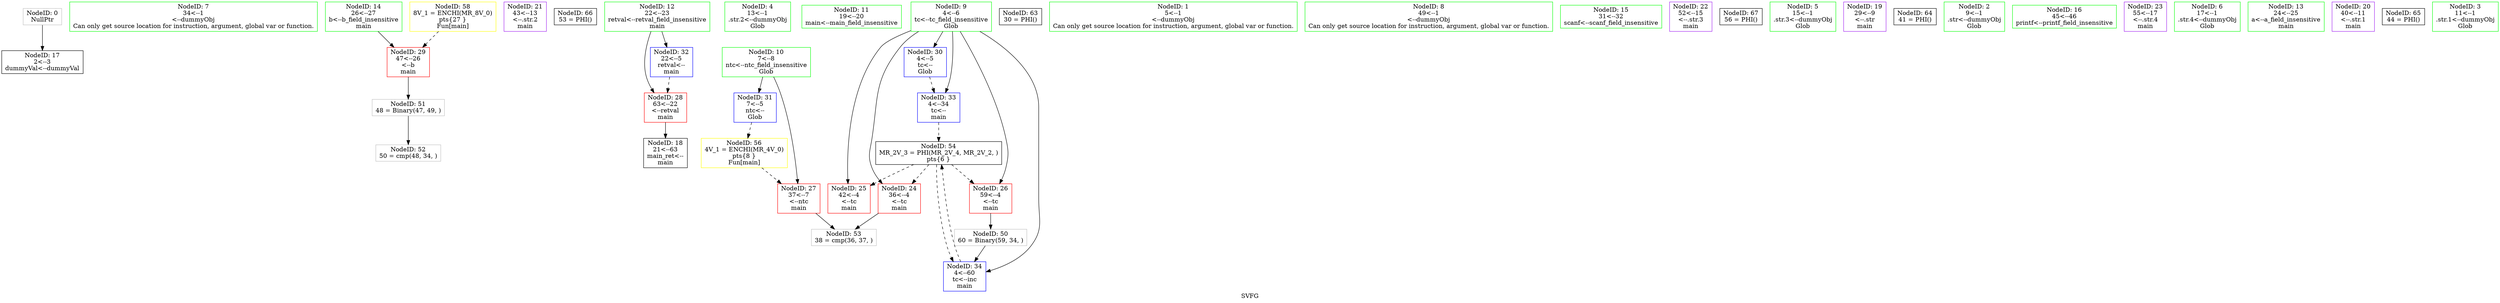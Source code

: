 digraph "SVFG" {
	label="SVFG";

	Node0x560af12b7970 [shape=record,color=grey,label="{NodeID: 0\nNullPtr}"];
	Node0x560af12b7970 -> Node0x560af12c7dc0[style=solid];
	Node0x560af12c6010 [shape=record,color=green,label="{NodeID: 7\n34\<--1\n\<--dummyObj\nCan only get source location for instruction, argument, global var or function.}"];
	Node0x560af12ca6f0 [shape=record,color=grey,label="{NodeID: 52\n50 = cmp(48, 34, )\n}"];
	Node0x560af12c7af0 [shape=record,color=green,label="{NodeID: 14\n26\<--27\nb\<--b_field_insensitive\nmain\n}"];
	Node0x560af12c7af0 -> Node0x560af12c87b0[style=solid];
	Node0x560af12c8130 [shape=record,color=purple,label="{NodeID: 21\n43\<--13\n\<--.str.2\nmain\n}"];
	Node0x560af12cfb70 [shape=record,color=black,label="{NodeID: 66\n53 = PHI()\n}"];
	Node0x560af12c86e0 [shape=record,color=red,label="{NodeID: 28\n63\<--22\n\<--retval\nmain\n}"];
	Node0x560af12c86e0 -> Node0x560af12c7ec0[style=solid];
	Node0x560af12b7a90 [shape=record,color=green,label="{NodeID: 4\n13\<--1\n.str.2\<--dummyObj\nGlob }"];
	Node0x560af12c7850 [shape=record,color=green,label="{NodeID: 11\n19\<--20\nmain\<--main_field_insensitive\n}"];
	Node0x560af12cd160 [shape=record,color=yellow,style=double,label="{NodeID: 56\n4V_1 = ENCHI(MR_4V_0)\npts\{8 \}\nFun[main]}"];
	Node0x560af12cd160 -> Node0x560af12c8610[style=dashed];
	Node0x560af12c7ec0 [shape=record,color=black,label="{NodeID: 18\n21\<--63\nmain_ret\<--\nmain\n}"];
	Node0x560af1201440 [shape=record,color=black,label="{NodeID: 63\n30 = PHI()\n}"];
	Node0x560af12c8470 [shape=record,color=red,label="{NodeID: 25\n42\<--4\n\<--tc\nmain\n}"];
	Node0x560af12c8a80 [shape=record,color=blue,label="{NodeID: 32\n22\<--5\nretval\<--\nmain\n}"];
	Node0x560af12c8a80 -> Node0x560af12c86e0[style=dashed];
	Node0x560af12c5c40 [shape=record,color=green,label="{NodeID: 1\n5\<--1\n\<--dummyObj\nCan only get source location for instruction, argument, global var or function.}"];
	Node0x560af12c60a0 [shape=record,color=green,label="{NodeID: 8\n49\<--1\n\<--dummyObj\nCan only get source location for instruction, argument, global var or function.}"];
	Node0x560af12ca870 [shape=record,color=grey,label="{NodeID: 53\n38 = cmp(36, 37, )\n}"];
	Node0x560af12c7bc0 [shape=record,color=green,label="{NodeID: 15\n31\<--32\nscanf\<--scanf_field_insensitive\n}"];
	Node0x560af12c8200 [shape=record,color=purple,label="{NodeID: 22\n52\<--15\n\<--.str.3\nmain\n}"];
	Node0x560af12cfc70 [shape=record,color=black,label="{NodeID: 67\n56 = PHI()\n}"];
	Node0x560af12c87b0 [shape=record,color=red,label="{NodeID: 29\n47\<--26\n\<--b\nmain\n}"];
	Node0x560af12c87b0 -> Node0x560af12ca570[style=solid];
	Node0x560af12b7b20 [shape=record,color=green,label="{NodeID: 5\n15\<--1\n.str.3\<--dummyObj\nGlob }"];
	Node0x560af12ca3f0 [shape=record,color=grey,label="{NodeID: 50\n60 = Binary(59, 34, )\n}"];
	Node0x560af12ca3f0 -> Node0x560af12c8c20[style=solid];
	Node0x560af12c7950 [shape=record,color=green,label="{NodeID: 12\n22\<--23\nretval\<--retval_field_insensitive\nmain\n}"];
	Node0x560af12c7950 -> Node0x560af12c86e0[style=solid];
	Node0x560af12c7950 -> Node0x560af12c8a80[style=solid];
	Node0x560af12c7f90 [shape=record,color=purple,label="{NodeID: 19\n29\<--9\n\<--.str\nmain\n}"];
	Node0x560af12cf970 [shape=record,color=black,label="{NodeID: 64\n41 = PHI()\n}"];
	Node0x560af12c8540 [shape=record,color=red,label="{NodeID: 26\n59\<--4\n\<--tc\nmain\n}"];
	Node0x560af12c8540 -> Node0x560af12ca3f0[style=solid];
	Node0x560af12c8b50 [shape=record,color=blue,label="{NodeID: 33\n4\<--34\ntc\<--\nmain\n}"];
	Node0x560af12c8b50 -> Node0x560af12cc140[style=dashed];
	Node0x560af12c5cd0 [shape=record,color=green,label="{NodeID: 2\n9\<--1\n.str\<--dummyObj\nGlob }"];
	Node0x560af12c6130 [shape=record,color=green,label="{NodeID: 9\n4\<--6\ntc\<--tc_field_insensitive\nGlob }"];
	Node0x560af12c6130 -> Node0x560af12c83a0[style=solid];
	Node0x560af12c6130 -> Node0x560af12c8470[style=solid];
	Node0x560af12c6130 -> Node0x560af12c8540[style=solid];
	Node0x560af12c6130 -> Node0x560af12c8880[style=solid];
	Node0x560af12c6130 -> Node0x560af12c8b50[style=solid];
	Node0x560af12c6130 -> Node0x560af12c8c20[style=solid];
	Node0x560af12cc140 [shape=record,color=black,label="{NodeID: 54\nMR_2V_3 = PHI(MR_2V_4, MR_2V_2, )\npts\{6 \}\n}"];
	Node0x560af12cc140 -> Node0x560af12c83a0[style=dashed];
	Node0x560af12cc140 -> Node0x560af12c8470[style=dashed];
	Node0x560af12cc140 -> Node0x560af12c8540[style=dashed];
	Node0x560af12cc140 -> Node0x560af12c8c20[style=dashed];
	Node0x560af12c7cc0 [shape=record,color=green,label="{NodeID: 16\n45\<--46\nprintf\<--printf_field_insensitive\n}"];
	Node0x560af12c82d0 [shape=record,color=purple,label="{NodeID: 23\n55\<--17\n\<--.str.4\nmain\n}"];
	Node0x560af12c8880 [shape=record,color=blue,label="{NodeID: 30\n4\<--5\ntc\<--\nGlob }"];
	Node0x560af12c8880 -> Node0x560af12c8b50[style=dashed];
	Node0x560af12c5f80 [shape=record,color=green,label="{NodeID: 6\n17\<--1\n.str.4\<--dummyObj\nGlob }"];
	Node0x560af12ca570 [shape=record,color=grey,label="{NodeID: 51\n48 = Binary(47, 49, )\n}"];
	Node0x560af12ca570 -> Node0x560af12ca6f0[style=solid];
	Node0x560af12c7a20 [shape=record,color=green,label="{NodeID: 13\n24\<--25\na\<--a_field_insensitive\nmain\n}"];
	Node0x560af12cd320 [shape=record,color=yellow,style=double,label="{NodeID: 58\n8V_1 = ENCHI(MR_8V_0)\npts\{27 \}\nFun[main]}"];
	Node0x560af12cd320 -> Node0x560af12c87b0[style=dashed];
	Node0x560af12c8060 [shape=record,color=purple,label="{NodeID: 20\n40\<--11\n\<--.str.1\nmain\n}"];
	Node0x560af12cfa70 [shape=record,color=black,label="{NodeID: 65\n44 = PHI()\n}"];
	Node0x560af12c8610 [shape=record,color=red,label="{NodeID: 27\n37\<--7\n\<--ntc\nmain\n}"];
	Node0x560af12c8610 -> Node0x560af12ca870[style=solid];
	Node0x560af12c8c20 [shape=record,color=blue,label="{NodeID: 34\n4\<--60\ntc\<--inc\nmain\n}"];
	Node0x560af12c8c20 -> Node0x560af12cc140[style=dashed];
	Node0x560af12b7a00 [shape=record,color=green,label="{NodeID: 3\n11\<--1\n.str.1\<--dummyObj\nGlob }"];
	Node0x560af12c7780 [shape=record,color=green,label="{NodeID: 10\n7\<--8\nntc\<--ntc_field_insensitive\nGlob }"];
	Node0x560af12c7780 -> Node0x560af12c8610[style=solid];
	Node0x560af12c7780 -> Node0x560af12c8980[style=solid];
	Node0x560af12c7dc0 [shape=record,color=black,label="{NodeID: 17\n2\<--3\ndummyVal\<--dummyVal\n}"];
	Node0x560af12c83a0 [shape=record,color=red,label="{NodeID: 24\n36\<--4\n\<--tc\nmain\n}"];
	Node0x560af12c83a0 -> Node0x560af12ca870[style=solid];
	Node0x560af12c8980 [shape=record,color=blue,label="{NodeID: 31\n7\<--5\nntc\<--\nGlob }"];
	Node0x560af12c8980 -> Node0x560af12cd160[style=dashed];
}
